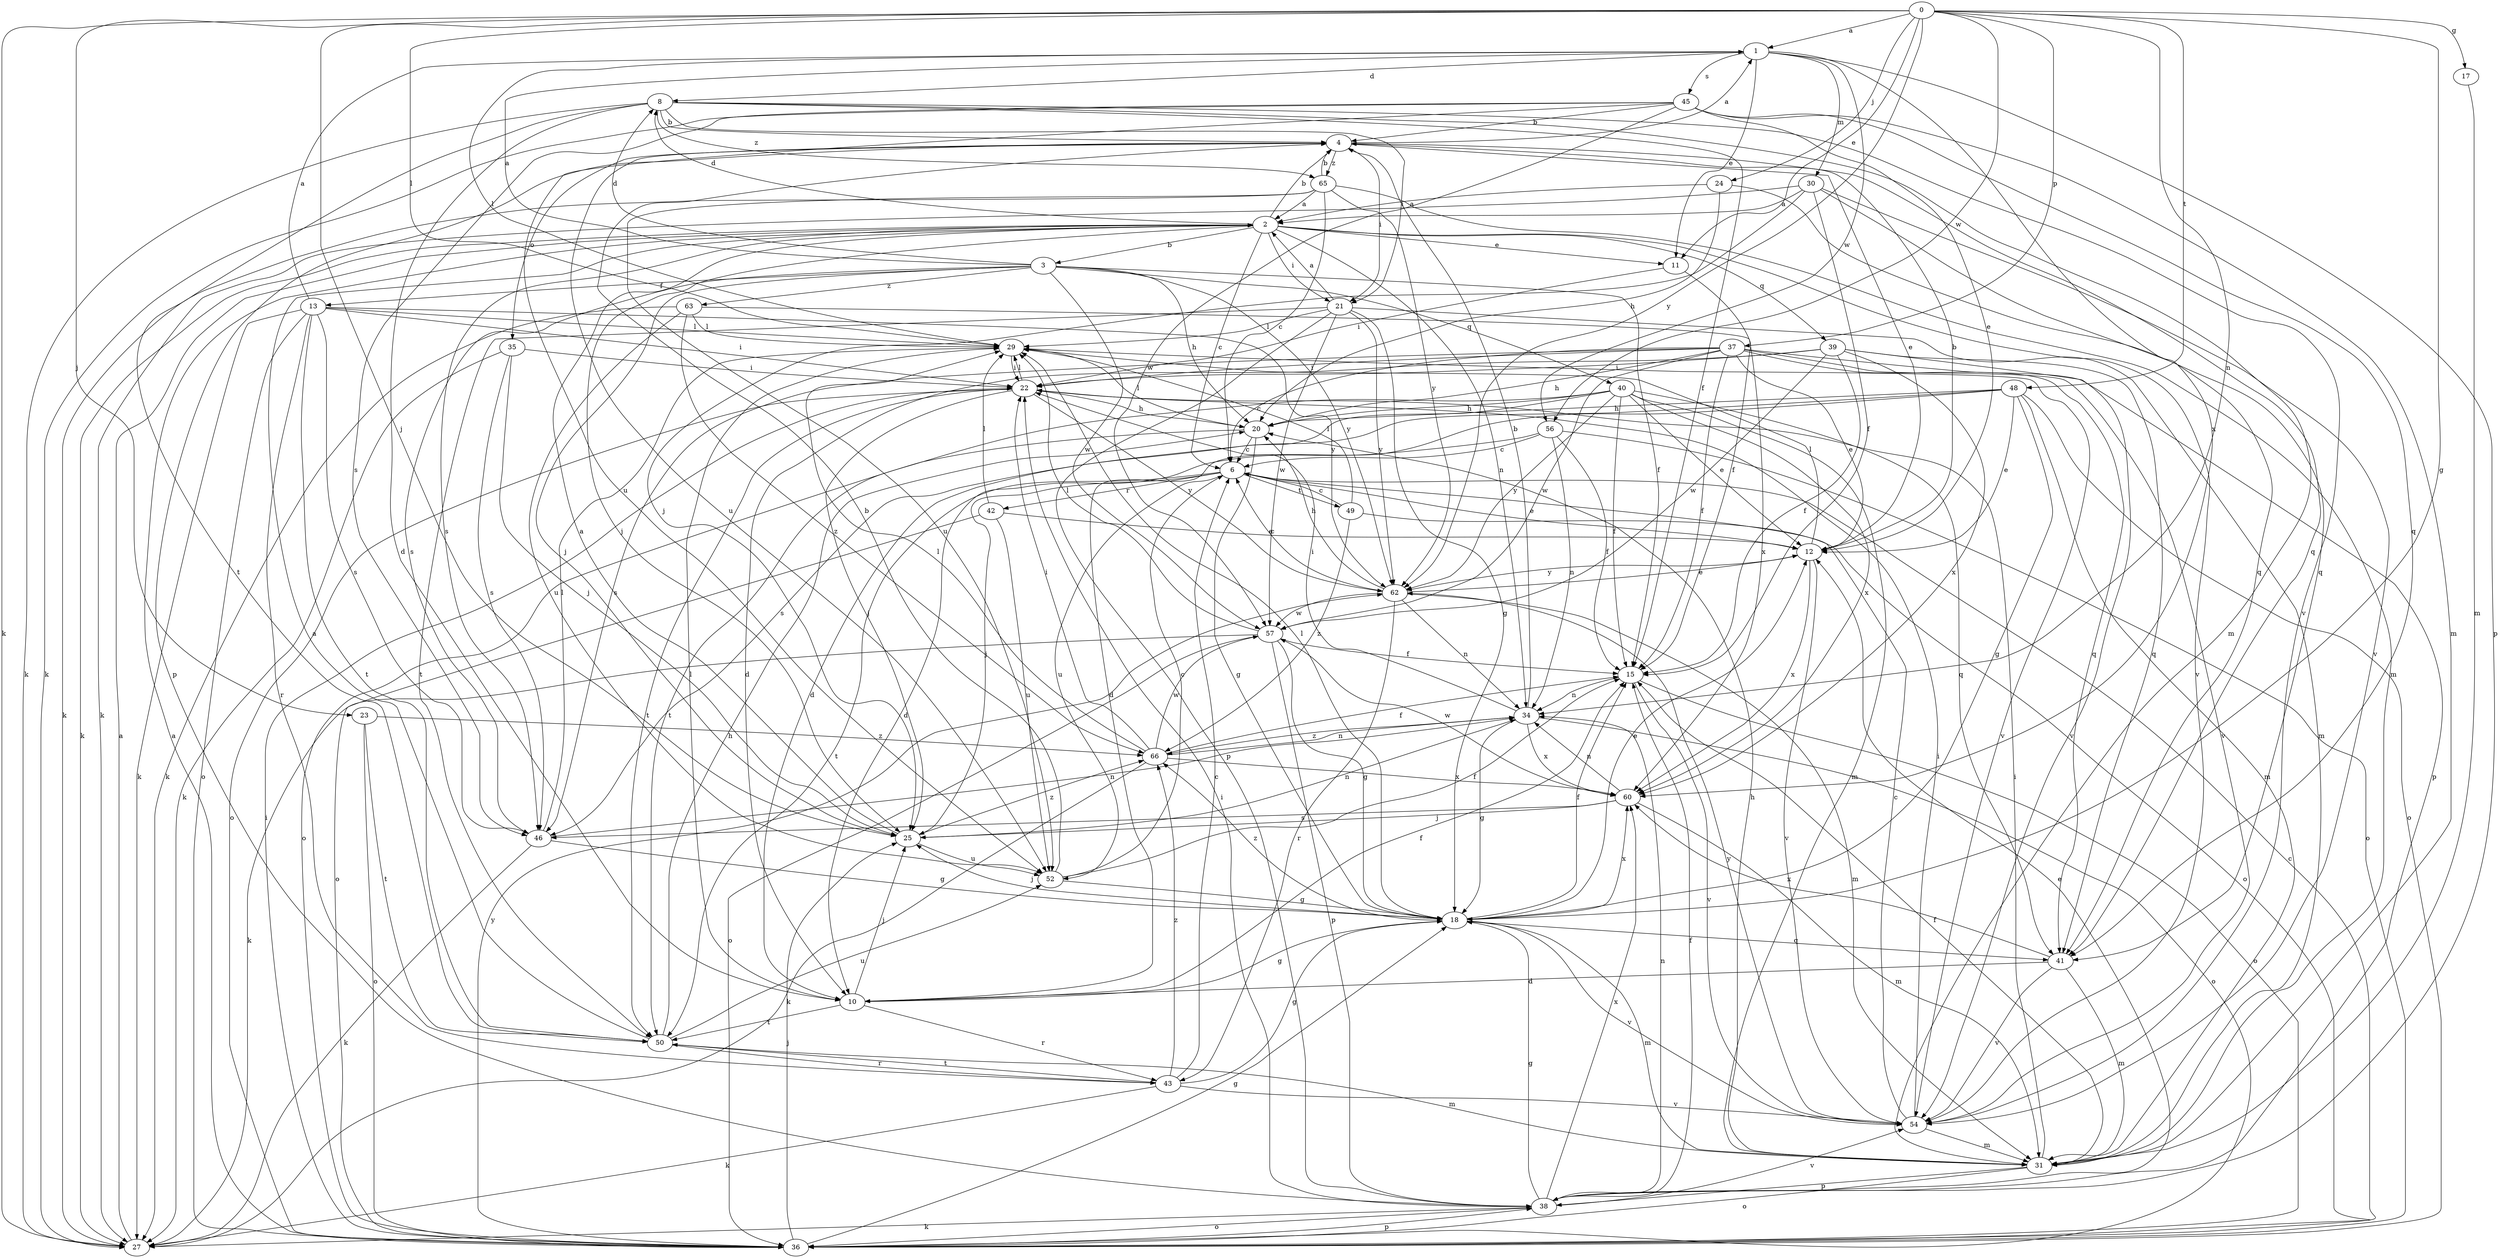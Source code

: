 strict digraph  {
0;
1;
2;
3;
4;
6;
8;
10;
11;
12;
13;
15;
17;
18;
20;
21;
22;
23;
24;
25;
27;
29;
30;
31;
34;
35;
36;
37;
38;
39;
40;
41;
42;
43;
45;
46;
48;
49;
50;
52;
54;
56;
57;
60;
62;
63;
65;
66;
0 -> 1  [label=a];
0 -> 11  [label=e];
0 -> 17  [label=g];
0 -> 18  [label=g];
0 -> 23  [label=j];
0 -> 24  [label=j];
0 -> 25  [label=j];
0 -> 27  [label=k];
0 -> 29  [label=l];
0 -> 34  [label=n];
0 -> 37  [label=p];
0 -> 48  [label=t];
0 -> 56  [label=w];
0 -> 62  [label=y];
1 -> 8  [label=d];
1 -> 11  [label=e];
1 -> 29  [label=l];
1 -> 30  [label=m];
1 -> 38  [label=p];
1 -> 45  [label=s];
1 -> 56  [label=w];
1 -> 60  [label=x];
2 -> 3  [label=b];
2 -> 4  [label=b];
2 -> 6  [label=c];
2 -> 8  [label=d];
2 -> 11  [label=e];
2 -> 21  [label=i];
2 -> 25  [label=j];
2 -> 27  [label=k];
2 -> 34  [label=n];
2 -> 39  [label=q];
2 -> 46  [label=s];
2 -> 54  [label=v];
3 -> 1  [label=a];
3 -> 8  [label=d];
3 -> 13  [label=f];
3 -> 15  [label=f];
3 -> 20  [label=h];
3 -> 25  [label=j];
3 -> 40  [label=q];
3 -> 46  [label=s];
3 -> 57  [label=w];
3 -> 62  [label=y];
3 -> 63  [label=z];
4 -> 1  [label=a];
4 -> 12  [label=e];
4 -> 21  [label=i];
4 -> 35  [label=o];
4 -> 38  [label=p];
4 -> 41  [label=q];
4 -> 52  [label=u];
4 -> 65  [label=z];
6 -> 12  [label=e];
6 -> 25  [label=j];
6 -> 42  [label=r];
6 -> 49  [label=t];
6 -> 50  [label=t];
6 -> 52  [label=u];
8 -> 4  [label=b];
8 -> 10  [label=d];
8 -> 15  [label=f];
8 -> 21  [label=i];
8 -> 27  [label=k];
8 -> 31  [label=m];
8 -> 50  [label=t];
8 -> 54  [label=v];
8 -> 65  [label=z];
10 -> 15  [label=f];
10 -> 18  [label=g];
10 -> 25  [label=j];
10 -> 29  [label=l];
10 -> 43  [label=r];
10 -> 50  [label=t];
11 -> 15  [label=f];
11 -> 22  [label=i];
12 -> 4  [label=b];
12 -> 29  [label=l];
12 -> 54  [label=v];
12 -> 60  [label=x];
12 -> 62  [label=y];
13 -> 1  [label=a];
13 -> 22  [label=i];
13 -> 27  [label=k];
13 -> 29  [label=l];
13 -> 36  [label=o];
13 -> 43  [label=r];
13 -> 46  [label=s];
13 -> 50  [label=t];
13 -> 62  [label=y];
15 -> 34  [label=n];
15 -> 36  [label=o];
15 -> 54  [label=v];
17 -> 31  [label=m];
18 -> 12  [label=e];
18 -> 15  [label=f];
18 -> 25  [label=j];
18 -> 29  [label=l];
18 -> 31  [label=m];
18 -> 41  [label=q];
18 -> 54  [label=v];
18 -> 60  [label=x];
18 -> 66  [label=z];
20 -> 6  [label=c];
20 -> 18  [label=g];
20 -> 29  [label=l];
20 -> 36  [label=o];
21 -> 2  [label=a];
21 -> 18  [label=g];
21 -> 29  [label=l];
21 -> 31  [label=m];
21 -> 38  [label=p];
21 -> 50  [label=t];
21 -> 57  [label=w];
21 -> 62  [label=y];
22 -> 20  [label=h];
22 -> 25  [label=j];
22 -> 29  [label=l];
22 -> 36  [label=o];
22 -> 50  [label=t];
22 -> 62  [label=y];
23 -> 36  [label=o];
23 -> 50  [label=t];
23 -> 66  [label=z];
24 -> 2  [label=a];
24 -> 20  [label=h];
24 -> 41  [label=q];
25 -> 2  [label=a];
25 -> 34  [label=n];
25 -> 52  [label=u];
25 -> 66  [label=z];
27 -> 2  [label=a];
29 -> 22  [label=i];
29 -> 54  [label=v];
30 -> 2  [label=a];
30 -> 15  [label=f];
30 -> 25  [label=j];
30 -> 27  [label=k];
30 -> 41  [label=q];
30 -> 54  [label=v];
31 -> 15  [label=f];
31 -> 20  [label=h];
31 -> 22  [label=i];
31 -> 36  [label=o];
31 -> 38  [label=p];
34 -> 4  [label=b];
34 -> 18  [label=g];
34 -> 22  [label=i];
34 -> 36  [label=o];
34 -> 60  [label=x];
34 -> 66  [label=z];
35 -> 22  [label=i];
35 -> 25  [label=j];
35 -> 27  [label=k];
35 -> 46  [label=s];
36 -> 2  [label=a];
36 -> 6  [label=c];
36 -> 18  [label=g];
36 -> 22  [label=i];
36 -> 25  [label=j];
36 -> 38  [label=p];
36 -> 62  [label=y];
37 -> 6  [label=c];
37 -> 12  [label=e];
37 -> 15  [label=f];
37 -> 20  [label=h];
37 -> 22  [label=i];
37 -> 38  [label=p];
37 -> 41  [label=q];
37 -> 46  [label=s];
37 -> 54  [label=v];
37 -> 57  [label=w];
38 -> 12  [label=e];
38 -> 15  [label=f];
38 -> 18  [label=g];
38 -> 22  [label=i];
38 -> 27  [label=k];
38 -> 34  [label=n];
38 -> 36  [label=o];
38 -> 54  [label=v];
38 -> 60  [label=x];
39 -> 10  [label=d];
39 -> 15  [label=f];
39 -> 22  [label=i];
39 -> 41  [label=q];
39 -> 54  [label=v];
39 -> 57  [label=w];
39 -> 60  [label=x];
40 -> 10  [label=d];
40 -> 12  [label=e];
40 -> 15  [label=f];
40 -> 20  [label=h];
40 -> 31  [label=m];
40 -> 41  [label=q];
40 -> 50  [label=t];
40 -> 60  [label=x];
40 -> 62  [label=y];
41 -> 10  [label=d];
41 -> 31  [label=m];
41 -> 54  [label=v];
41 -> 60  [label=x];
42 -> 12  [label=e];
42 -> 29  [label=l];
42 -> 36  [label=o];
42 -> 52  [label=u];
43 -> 6  [label=c];
43 -> 18  [label=g];
43 -> 27  [label=k];
43 -> 50  [label=t];
43 -> 54  [label=v];
43 -> 66  [label=z];
45 -> 4  [label=b];
45 -> 12  [label=e];
45 -> 27  [label=k];
45 -> 31  [label=m];
45 -> 41  [label=q];
45 -> 46  [label=s];
45 -> 52  [label=u];
45 -> 57  [label=w];
46 -> 18  [label=g];
46 -> 27  [label=k];
46 -> 29  [label=l];
46 -> 34  [label=n];
48 -> 10  [label=d];
48 -> 12  [label=e];
48 -> 18  [label=g];
48 -> 20  [label=h];
48 -> 31  [label=m];
48 -> 36  [label=o];
48 -> 46  [label=s];
49 -> 6  [label=c];
49 -> 29  [label=l];
49 -> 36  [label=o];
49 -> 66  [label=z];
50 -> 2  [label=a];
50 -> 20  [label=h];
50 -> 31  [label=m];
50 -> 43  [label=r];
50 -> 52  [label=u];
52 -> 4  [label=b];
52 -> 6  [label=c];
52 -> 15  [label=f];
52 -> 18  [label=g];
54 -> 6  [label=c];
54 -> 22  [label=i];
54 -> 31  [label=m];
54 -> 62  [label=y];
56 -> 6  [label=c];
56 -> 10  [label=d];
56 -> 15  [label=f];
56 -> 34  [label=n];
56 -> 36  [label=o];
57 -> 15  [label=f];
57 -> 18  [label=g];
57 -> 27  [label=k];
57 -> 29  [label=l];
57 -> 36  [label=o];
57 -> 38  [label=p];
60 -> 25  [label=j];
60 -> 31  [label=m];
60 -> 34  [label=n];
60 -> 46  [label=s];
60 -> 57  [label=w];
62 -> 6  [label=c];
62 -> 12  [label=e];
62 -> 20  [label=h];
62 -> 31  [label=m];
62 -> 34  [label=n];
62 -> 43  [label=r];
62 -> 57  [label=w];
63 -> 27  [label=k];
63 -> 29  [label=l];
63 -> 52  [label=u];
63 -> 60  [label=x];
63 -> 66  [label=z];
65 -> 2  [label=a];
65 -> 4  [label=b];
65 -> 6  [label=c];
65 -> 27  [label=k];
65 -> 31  [label=m];
65 -> 52  [label=u];
65 -> 62  [label=y];
66 -> 15  [label=f];
66 -> 22  [label=i];
66 -> 27  [label=k];
66 -> 29  [label=l];
66 -> 34  [label=n];
66 -> 57  [label=w];
66 -> 60  [label=x];
}
